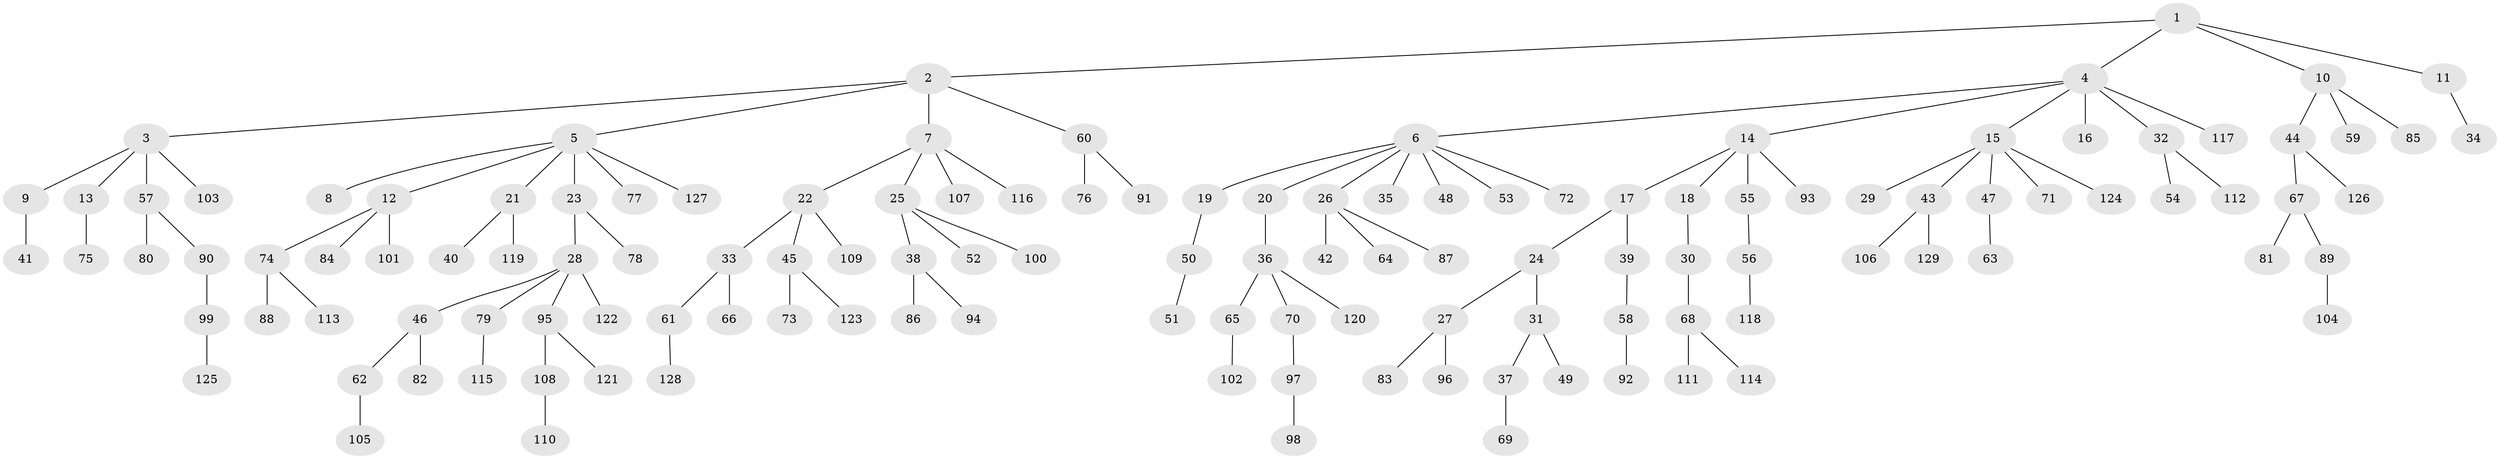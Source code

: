 // Generated by graph-tools (version 1.1) at 2025/15/03/09/25 04:15:32]
// undirected, 129 vertices, 128 edges
graph export_dot {
graph [start="1"]
  node [color=gray90,style=filled];
  1;
  2;
  3;
  4;
  5;
  6;
  7;
  8;
  9;
  10;
  11;
  12;
  13;
  14;
  15;
  16;
  17;
  18;
  19;
  20;
  21;
  22;
  23;
  24;
  25;
  26;
  27;
  28;
  29;
  30;
  31;
  32;
  33;
  34;
  35;
  36;
  37;
  38;
  39;
  40;
  41;
  42;
  43;
  44;
  45;
  46;
  47;
  48;
  49;
  50;
  51;
  52;
  53;
  54;
  55;
  56;
  57;
  58;
  59;
  60;
  61;
  62;
  63;
  64;
  65;
  66;
  67;
  68;
  69;
  70;
  71;
  72;
  73;
  74;
  75;
  76;
  77;
  78;
  79;
  80;
  81;
  82;
  83;
  84;
  85;
  86;
  87;
  88;
  89;
  90;
  91;
  92;
  93;
  94;
  95;
  96;
  97;
  98;
  99;
  100;
  101;
  102;
  103;
  104;
  105;
  106;
  107;
  108;
  109;
  110;
  111;
  112;
  113;
  114;
  115;
  116;
  117;
  118;
  119;
  120;
  121;
  122;
  123;
  124;
  125;
  126;
  127;
  128;
  129;
  1 -- 2;
  1 -- 4;
  1 -- 10;
  1 -- 11;
  2 -- 3;
  2 -- 5;
  2 -- 7;
  2 -- 60;
  3 -- 9;
  3 -- 13;
  3 -- 57;
  3 -- 103;
  4 -- 6;
  4 -- 14;
  4 -- 15;
  4 -- 16;
  4 -- 32;
  4 -- 117;
  5 -- 8;
  5 -- 12;
  5 -- 21;
  5 -- 23;
  5 -- 77;
  5 -- 127;
  6 -- 19;
  6 -- 20;
  6 -- 26;
  6 -- 35;
  6 -- 48;
  6 -- 53;
  6 -- 72;
  7 -- 22;
  7 -- 25;
  7 -- 107;
  7 -- 116;
  9 -- 41;
  10 -- 44;
  10 -- 59;
  10 -- 85;
  11 -- 34;
  12 -- 74;
  12 -- 84;
  12 -- 101;
  13 -- 75;
  14 -- 17;
  14 -- 18;
  14 -- 55;
  14 -- 93;
  15 -- 29;
  15 -- 43;
  15 -- 47;
  15 -- 71;
  15 -- 124;
  17 -- 24;
  17 -- 39;
  18 -- 30;
  19 -- 50;
  20 -- 36;
  21 -- 40;
  21 -- 119;
  22 -- 33;
  22 -- 45;
  22 -- 109;
  23 -- 28;
  23 -- 78;
  24 -- 27;
  24 -- 31;
  25 -- 38;
  25 -- 52;
  25 -- 100;
  26 -- 42;
  26 -- 64;
  26 -- 87;
  27 -- 83;
  27 -- 96;
  28 -- 46;
  28 -- 79;
  28 -- 95;
  28 -- 122;
  30 -- 68;
  31 -- 37;
  31 -- 49;
  32 -- 54;
  32 -- 112;
  33 -- 61;
  33 -- 66;
  36 -- 65;
  36 -- 70;
  36 -- 120;
  37 -- 69;
  38 -- 86;
  38 -- 94;
  39 -- 58;
  43 -- 106;
  43 -- 129;
  44 -- 67;
  44 -- 126;
  45 -- 73;
  45 -- 123;
  46 -- 62;
  46 -- 82;
  47 -- 63;
  50 -- 51;
  55 -- 56;
  56 -- 118;
  57 -- 80;
  57 -- 90;
  58 -- 92;
  60 -- 76;
  60 -- 91;
  61 -- 128;
  62 -- 105;
  65 -- 102;
  67 -- 81;
  67 -- 89;
  68 -- 111;
  68 -- 114;
  70 -- 97;
  74 -- 88;
  74 -- 113;
  79 -- 115;
  89 -- 104;
  90 -- 99;
  95 -- 108;
  95 -- 121;
  97 -- 98;
  99 -- 125;
  108 -- 110;
}

